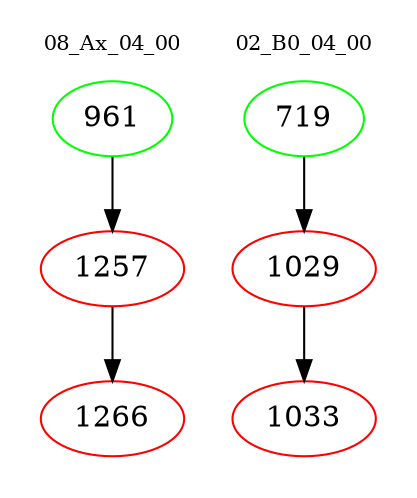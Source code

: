 digraph{
subgraph cluster_0 {
color = white
label = "08_Ax_04_00";
fontsize=10;
T0_961 [label="961", color="green"]
T0_961 -> T0_1257 [color="black"]
T0_1257 [label="1257", color="red"]
T0_1257 -> T0_1266 [color="black"]
T0_1266 [label="1266", color="red"]
}
subgraph cluster_1 {
color = white
label = "02_B0_04_00";
fontsize=10;
T1_719 [label="719", color="green"]
T1_719 -> T1_1029 [color="black"]
T1_1029 [label="1029", color="red"]
T1_1029 -> T1_1033 [color="black"]
T1_1033 [label="1033", color="red"]
}
}
